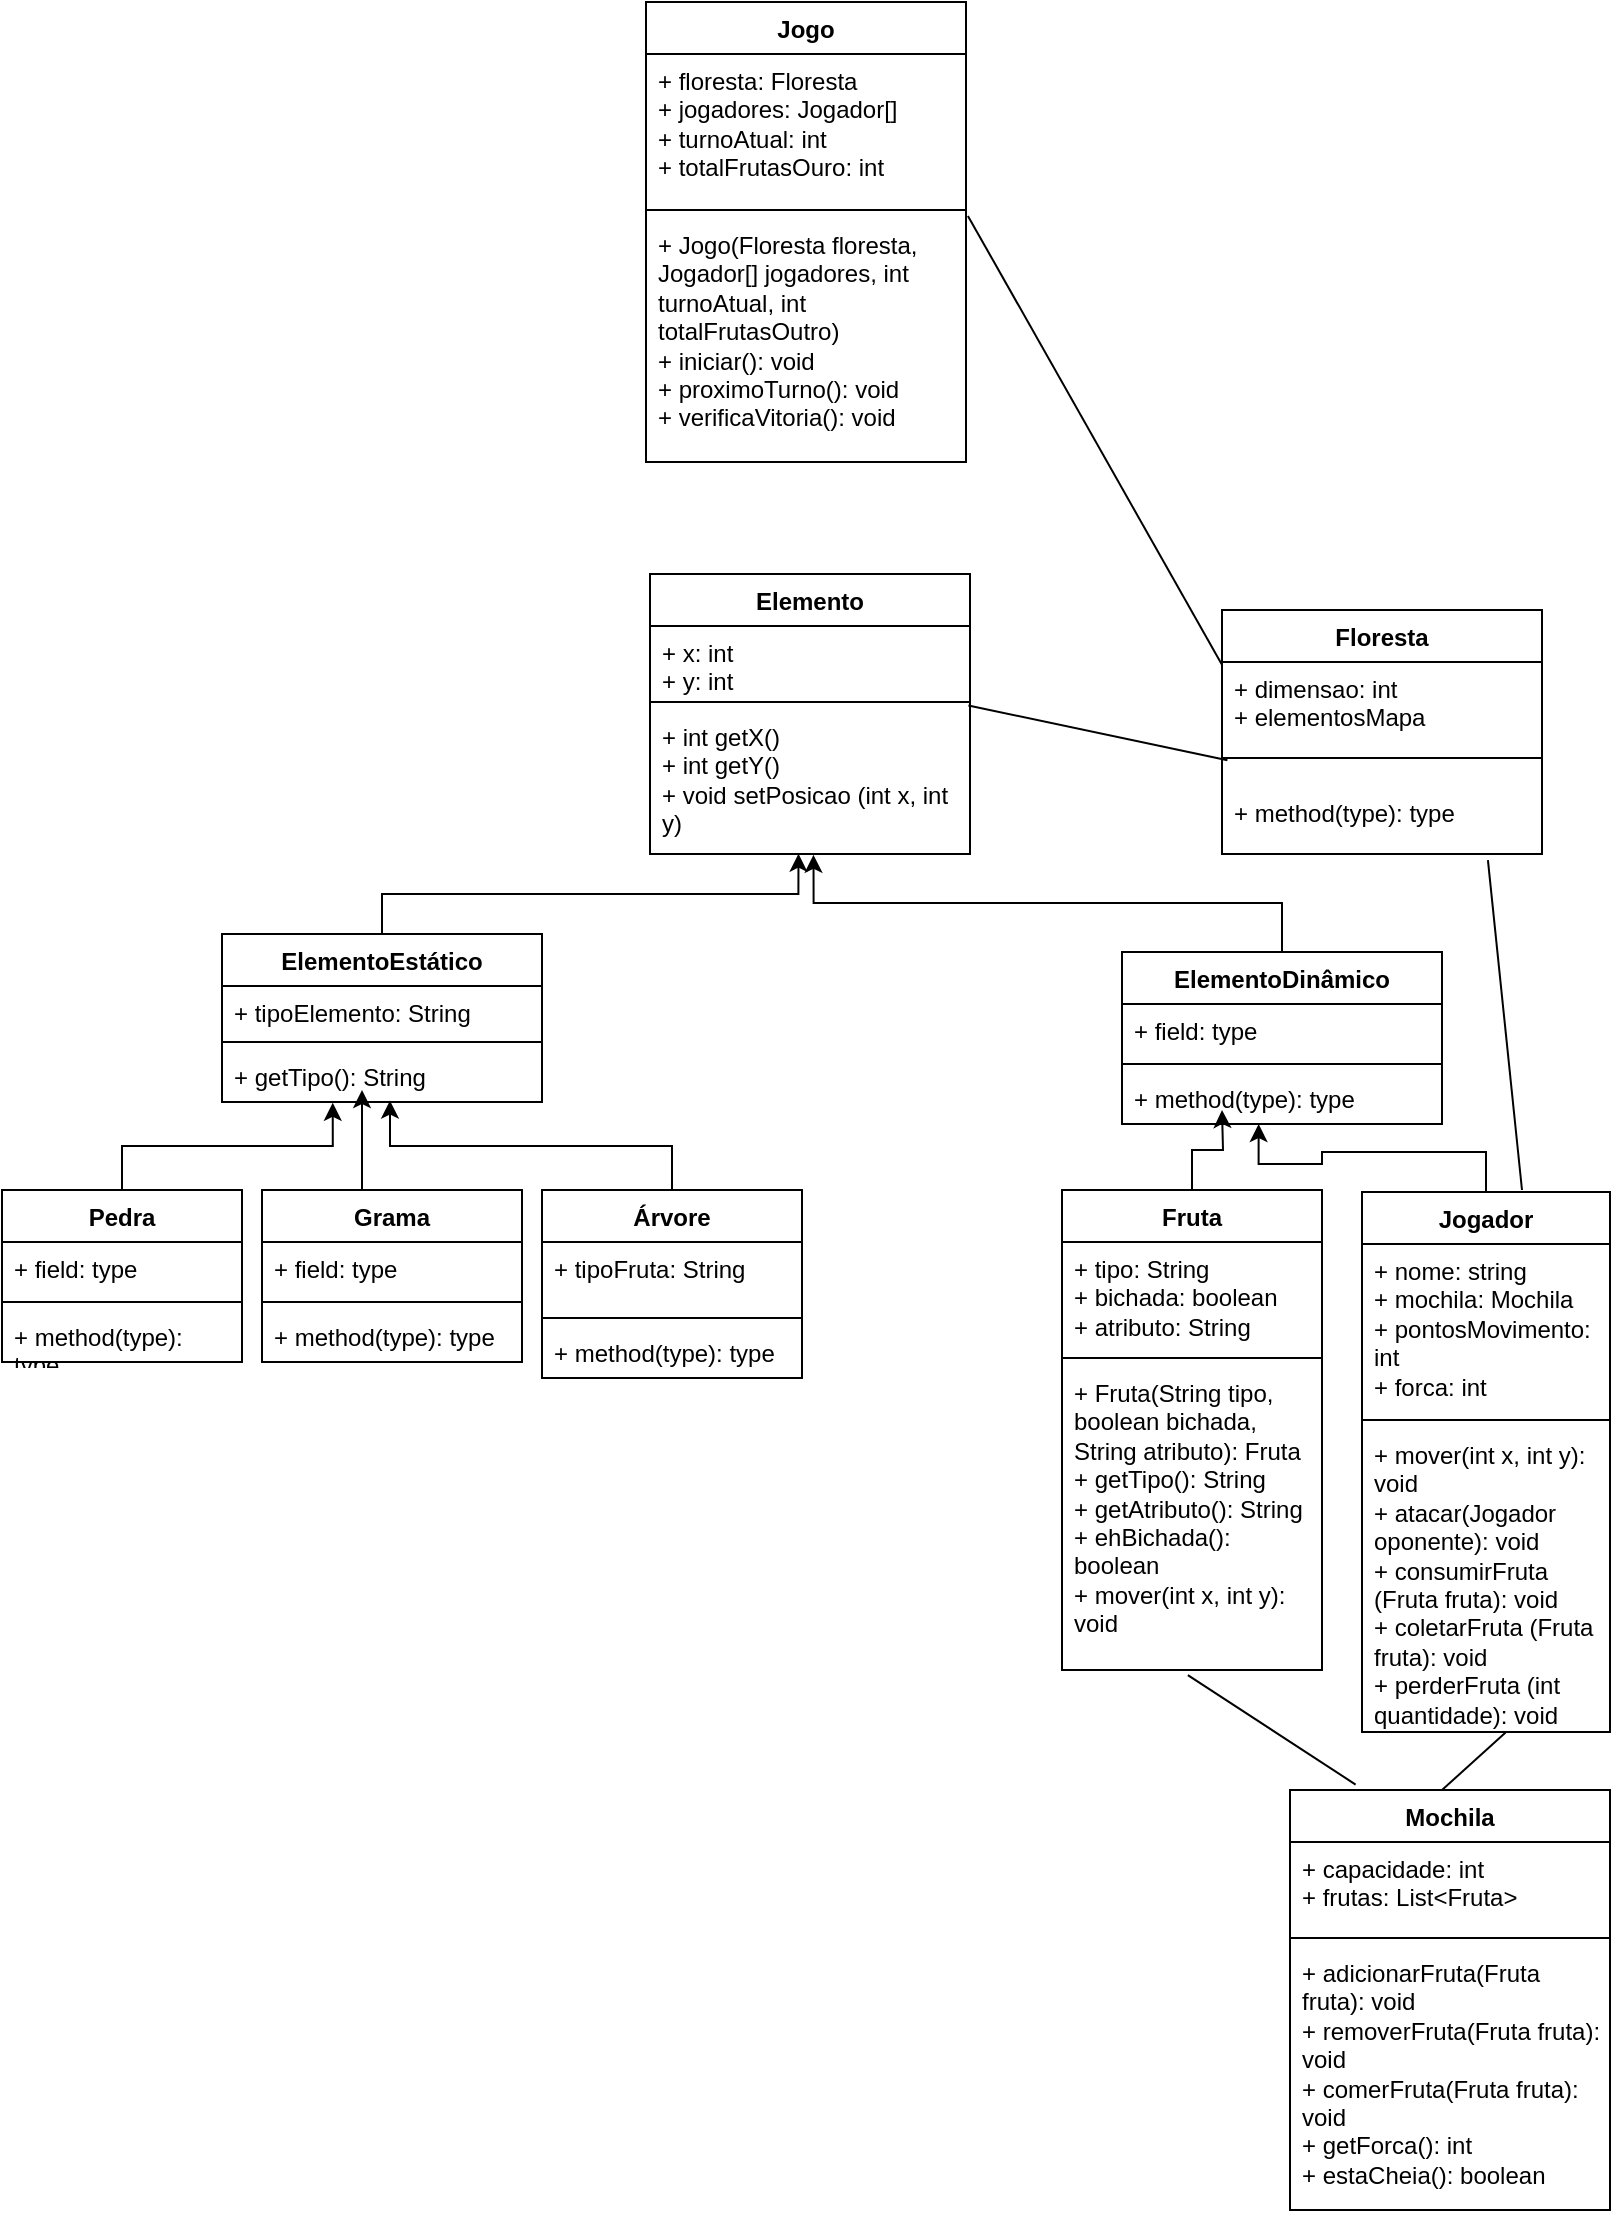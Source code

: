 <mxfile version="24.7.7">
  <diagram id="C5RBs43oDa-KdzZeNtuy" name="Page-1">
    <mxGraphModel dx="1422" dy="822" grid="1" gridSize="10" guides="1" tooltips="1" connect="1" arrows="1" fold="1" page="1" pageScale="1" pageWidth="827" pageHeight="1169" math="0" shadow="0">
      <root>
        <mxCell id="WIyWlLk6GJQsqaUBKTNV-0" />
        <mxCell id="WIyWlLk6GJQsqaUBKTNV-1" parent="WIyWlLk6GJQsqaUBKTNV-0" />
        <mxCell id="6TTY616YxX5FZE2zi7B9-8" value="Floresta" style="swimlane;fontStyle=1;align=center;verticalAlign=top;childLayout=stackLayout;horizontal=1;startSize=26;horizontalStack=0;resizeParent=1;resizeParentMax=0;resizeLast=0;collapsible=1;marginBottom=0;whiteSpace=wrap;html=1;" vertex="1" parent="WIyWlLk6GJQsqaUBKTNV-1">
          <mxGeometry x="622" y="328" width="160" height="122" as="geometry" />
        </mxCell>
        <mxCell id="6TTY616YxX5FZE2zi7B9-9" value="+ dimensao: int&lt;br&gt;+ elementosMapa" style="text;strokeColor=none;fillColor=none;align=left;verticalAlign=top;spacingLeft=4;spacingRight=4;overflow=hidden;rotatable=0;points=[[0,0.5],[1,0.5]];portConstraint=eastwest;whiteSpace=wrap;html=1;" vertex="1" parent="6TTY616YxX5FZE2zi7B9-8">
          <mxGeometry y="26" width="160" height="34" as="geometry" />
        </mxCell>
        <mxCell id="6TTY616YxX5FZE2zi7B9-10" value="" style="line;strokeWidth=1;fillColor=none;align=left;verticalAlign=middle;spacingTop=-1;spacingLeft=3;spacingRight=3;rotatable=0;labelPosition=right;points=[];portConstraint=eastwest;strokeColor=inherit;" vertex="1" parent="6TTY616YxX5FZE2zi7B9-8">
          <mxGeometry y="60" width="160" height="28" as="geometry" />
        </mxCell>
        <mxCell id="6TTY616YxX5FZE2zi7B9-11" value="+ method(type): type" style="text;strokeColor=none;fillColor=none;align=left;verticalAlign=top;spacingLeft=4;spacingRight=4;overflow=hidden;rotatable=0;points=[[0,0.5],[1,0.5]];portConstraint=eastwest;whiteSpace=wrap;html=1;" vertex="1" parent="6TTY616YxX5FZE2zi7B9-8">
          <mxGeometry y="88" width="160" height="34" as="geometry" />
        </mxCell>
        <mxCell id="6TTY616YxX5FZE2zi7B9-17" value="Elemento" style="swimlane;fontStyle=1;align=center;verticalAlign=top;childLayout=stackLayout;horizontal=1;startSize=26;horizontalStack=0;resizeParent=1;resizeParentMax=0;resizeLast=0;collapsible=1;marginBottom=0;whiteSpace=wrap;html=1;" vertex="1" parent="WIyWlLk6GJQsqaUBKTNV-1">
          <mxGeometry x="336" y="310" width="160" height="140" as="geometry" />
        </mxCell>
        <mxCell id="6TTY616YxX5FZE2zi7B9-18" value="+ x: int&lt;div&gt;+ y: int&lt;/div&gt;" style="text;strokeColor=none;fillColor=none;align=left;verticalAlign=top;spacingLeft=4;spacingRight=4;overflow=hidden;rotatable=0;points=[[0,0.5],[1,0.5]];portConstraint=eastwest;whiteSpace=wrap;html=1;" vertex="1" parent="6TTY616YxX5FZE2zi7B9-17">
          <mxGeometry y="26" width="160" height="34" as="geometry" />
        </mxCell>
        <mxCell id="6TTY616YxX5FZE2zi7B9-19" value="" style="line;strokeWidth=1;fillColor=none;align=left;verticalAlign=middle;spacingTop=-1;spacingLeft=3;spacingRight=3;rotatable=0;labelPosition=right;points=[];portConstraint=eastwest;strokeColor=inherit;" vertex="1" parent="6TTY616YxX5FZE2zi7B9-17">
          <mxGeometry y="60" width="160" height="8" as="geometry" />
        </mxCell>
        <mxCell id="6TTY616YxX5FZE2zi7B9-20" value="+ int getX()&lt;div&gt;+ int getY()&lt;br&gt;+ void setPosicao (int x, int y)&lt;br&gt;&lt;br&gt;&lt;/div&gt;" style="text;strokeColor=none;fillColor=none;align=left;verticalAlign=top;spacingLeft=4;spacingRight=4;overflow=hidden;rotatable=0;points=[[0,0.5],[1,0.5]];portConstraint=eastwest;whiteSpace=wrap;html=1;" vertex="1" parent="6TTY616YxX5FZE2zi7B9-17">
          <mxGeometry y="68" width="160" height="72" as="geometry" />
        </mxCell>
        <mxCell id="6TTY616YxX5FZE2zi7B9-25" value="ElementoEstático" style="swimlane;fontStyle=1;align=center;verticalAlign=top;childLayout=stackLayout;horizontal=1;startSize=26;horizontalStack=0;resizeParent=1;resizeParentMax=0;resizeLast=0;collapsible=1;marginBottom=0;whiteSpace=wrap;html=1;" vertex="1" parent="WIyWlLk6GJQsqaUBKTNV-1">
          <mxGeometry x="122" y="490" width="160" height="84" as="geometry" />
        </mxCell>
        <mxCell id="6TTY616YxX5FZE2zi7B9-26" value="+ tipoElemento: String" style="text;strokeColor=none;fillColor=none;align=left;verticalAlign=top;spacingLeft=4;spacingRight=4;overflow=hidden;rotatable=0;points=[[0,0.5],[1,0.5]];portConstraint=eastwest;whiteSpace=wrap;html=1;" vertex="1" parent="6TTY616YxX5FZE2zi7B9-25">
          <mxGeometry y="26" width="160" height="24" as="geometry" />
        </mxCell>
        <mxCell id="6TTY616YxX5FZE2zi7B9-27" value="" style="line;strokeWidth=1;fillColor=none;align=left;verticalAlign=middle;spacingTop=-1;spacingLeft=3;spacingRight=3;rotatable=0;labelPosition=right;points=[];portConstraint=eastwest;strokeColor=inherit;" vertex="1" parent="6TTY616YxX5FZE2zi7B9-25">
          <mxGeometry y="50" width="160" height="8" as="geometry" />
        </mxCell>
        <mxCell id="6TTY616YxX5FZE2zi7B9-28" value="+ getTipo(): String" style="text;strokeColor=none;fillColor=none;align=left;verticalAlign=top;spacingLeft=4;spacingRight=4;overflow=hidden;rotatable=0;points=[[0,0.5],[1,0.5]];portConstraint=eastwest;whiteSpace=wrap;html=1;" vertex="1" parent="6TTY616YxX5FZE2zi7B9-25">
          <mxGeometry y="58" width="160" height="26" as="geometry" />
        </mxCell>
        <mxCell id="6TTY616YxX5FZE2zi7B9-29" value="ElementoDinâmico" style="swimlane;fontStyle=1;align=center;verticalAlign=top;childLayout=stackLayout;horizontal=1;startSize=26;horizontalStack=0;resizeParent=1;resizeParentMax=0;resizeLast=0;collapsible=1;marginBottom=0;whiteSpace=wrap;html=1;" vertex="1" parent="WIyWlLk6GJQsqaUBKTNV-1">
          <mxGeometry x="572" y="499" width="160" height="86" as="geometry" />
        </mxCell>
        <mxCell id="6TTY616YxX5FZE2zi7B9-30" value="+ field: type" style="text;strokeColor=none;fillColor=none;align=left;verticalAlign=top;spacingLeft=4;spacingRight=4;overflow=hidden;rotatable=0;points=[[0,0.5],[1,0.5]];portConstraint=eastwest;whiteSpace=wrap;html=1;" vertex="1" parent="6TTY616YxX5FZE2zi7B9-29">
          <mxGeometry y="26" width="160" height="26" as="geometry" />
        </mxCell>
        <mxCell id="6TTY616YxX5FZE2zi7B9-31" value="" style="line;strokeWidth=1;fillColor=none;align=left;verticalAlign=middle;spacingTop=-1;spacingLeft=3;spacingRight=3;rotatable=0;labelPosition=right;points=[];portConstraint=eastwest;strokeColor=inherit;" vertex="1" parent="6TTY616YxX5FZE2zi7B9-29">
          <mxGeometry y="52" width="160" height="8" as="geometry" />
        </mxCell>
        <mxCell id="6TTY616YxX5FZE2zi7B9-32" value="+ method(type): type" style="text;strokeColor=none;fillColor=none;align=left;verticalAlign=top;spacingLeft=4;spacingRight=4;overflow=hidden;rotatable=0;points=[[0,0.5],[1,0.5]];portConstraint=eastwest;whiteSpace=wrap;html=1;" vertex="1" parent="6TTY616YxX5FZE2zi7B9-29">
          <mxGeometry y="60" width="160" height="26" as="geometry" />
        </mxCell>
        <mxCell id="6TTY616YxX5FZE2zi7B9-33" value="Jogador" style="swimlane;fontStyle=1;align=center;verticalAlign=top;childLayout=stackLayout;horizontal=1;startSize=26;horizontalStack=0;resizeParent=1;resizeParentMax=0;resizeLast=0;collapsible=1;marginBottom=0;whiteSpace=wrap;html=1;" vertex="1" parent="WIyWlLk6GJQsqaUBKTNV-1">
          <mxGeometry x="692" y="619" width="124" height="270" as="geometry" />
        </mxCell>
        <mxCell id="6TTY616YxX5FZE2zi7B9-34" value="+ nome: string&lt;div&gt;+ mochila: Mochila&lt;br&gt;+ pontosMovimento: int&lt;/div&gt;&lt;div&gt;+ forca: int&lt;/div&gt;&lt;div&gt;&lt;br&gt;&lt;/div&gt;" style="text;strokeColor=none;fillColor=none;align=left;verticalAlign=top;spacingLeft=4;spacingRight=4;overflow=hidden;rotatable=0;points=[[0,0.5],[1,0.5]];portConstraint=eastwest;whiteSpace=wrap;html=1;" vertex="1" parent="6TTY616YxX5FZE2zi7B9-33">
          <mxGeometry y="26" width="124" height="84" as="geometry" />
        </mxCell>
        <mxCell id="6TTY616YxX5FZE2zi7B9-35" value="" style="line;strokeWidth=1;fillColor=none;align=left;verticalAlign=middle;spacingTop=-1;spacingLeft=3;spacingRight=3;rotatable=0;labelPosition=right;points=[];portConstraint=eastwest;strokeColor=inherit;" vertex="1" parent="6TTY616YxX5FZE2zi7B9-33">
          <mxGeometry y="110" width="124" height="8" as="geometry" />
        </mxCell>
        <mxCell id="6TTY616YxX5FZE2zi7B9-36" value="+ mover(int x, int y): void&amp;nbsp;&lt;br&gt;+ atacar(Jogador oponente): void&lt;br&gt;+ consumirFruta (Fruta fruta): void&lt;br&gt;+ coletarFruta (Fruta fruta): void&lt;br&gt;+ perderFruta (int quantidade&lt;span style=&quot;background-color: initial;&quot;&gt;): void&lt;/span&gt;&lt;div&gt;&lt;div&gt;&lt;br&gt;&lt;/div&gt;&lt;/div&gt;" style="text;strokeColor=none;fillColor=none;align=left;verticalAlign=top;spacingLeft=4;spacingRight=4;overflow=hidden;rotatable=0;points=[[0,0.5],[1,0.5]];portConstraint=eastwest;whiteSpace=wrap;html=1;" vertex="1" parent="6TTY616YxX5FZE2zi7B9-33">
          <mxGeometry y="118" width="124" height="152" as="geometry" />
        </mxCell>
        <mxCell id="6TTY616YxX5FZE2zi7B9-70" style="edgeStyle=orthogonalEdgeStyle;rounded=0;orthogonalLoop=1;jettySize=auto;html=1;" edge="1" parent="WIyWlLk6GJQsqaUBKTNV-1" source="6TTY616YxX5FZE2zi7B9-37">
          <mxGeometry relative="1" as="geometry">
            <mxPoint x="622" y="578" as="targetPoint" />
          </mxGeometry>
        </mxCell>
        <mxCell id="6TTY616YxX5FZE2zi7B9-37" value="Fruta" style="swimlane;fontStyle=1;align=center;verticalAlign=top;childLayout=stackLayout;horizontal=1;startSize=26;horizontalStack=0;resizeParent=1;resizeParentMax=0;resizeLast=0;collapsible=1;marginBottom=0;whiteSpace=wrap;html=1;" vertex="1" parent="WIyWlLk6GJQsqaUBKTNV-1">
          <mxGeometry x="542" y="618" width="130" height="240" as="geometry" />
        </mxCell>
        <mxCell id="6TTY616YxX5FZE2zi7B9-38" value="+ tipo: String&lt;br&gt;+ bichada: boolean&lt;br&gt;+ atributo: String" style="text;strokeColor=none;fillColor=none;align=left;verticalAlign=top;spacingLeft=4;spacingRight=4;overflow=hidden;rotatable=0;points=[[0,0.5],[1,0.5]];portConstraint=eastwest;whiteSpace=wrap;html=1;" vertex="1" parent="6TTY616YxX5FZE2zi7B9-37">
          <mxGeometry y="26" width="130" height="54" as="geometry" />
        </mxCell>
        <mxCell id="6TTY616YxX5FZE2zi7B9-39" value="" style="line;strokeWidth=1;fillColor=none;align=left;verticalAlign=middle;spacingTop=-1;spacingLeft=3;spacingRight=3;rotatable=0;labelPosition=right;points=[];portConstraint=eastwest;strokeColor=inherit;" vertex="1" parent="6TTY616YxX5FZE2zi7B9-37">
          <mxGeometry y="80" width="130" height="8" as="geometry" />
        </mxCell>
        <mxCell id="6TTY616YxX5FZE2zi7B9-40" value="+ Fruta(String tipo, boolean bichada, String atributo): Fruta&lt;div&gt;+ getTipo(): String&lt;br&gt;+ getAtributo(): String&lt;/div&gt;&lt;div&gt;+ ehBichada(): boolean&lt;br&gt;+ mover(int x, int y): void&lt;br&gt;&lt;div&gt;&lt;br&gt;&lt;/div&gt;&lt;/div&gt;" style="text;strokeColor=none;fillColor=none;align=left;verticalAlign=top;spacingLeft=4;spacingRight=4;overflow=hidden;rotatable=0;points=[[0,0.5],[1,0.5]];portConstraint=eastwest;whiteSpace=wrap;html=1;" vertex="1" parent="6TTY616YxX5FZE2zi7B9-37">
          <mxGeometry y="88" width="130" height="152" as="geometry" />
        </mxCell>
        <mxCell id="6TTY616YxX5FZE2zi7B9-41" value="Mochila" style="swimlane;fontStyle=1;align=center;verticalAlign=top;childLayout=stackLayout;horizontal=1;startSize=26;horizontalStack=0;resizeParent=1;resizeParentMax=0;resizeLast=0;collapsible=1;marginBottom=0;whiteSpace=wrap;html=1;" vertex="1" parent="WIyWlLk6GJQsqaUBKTNV-1">
          <mxGeometry x="656" y="918" width="160" height="210" as="geometry" />
        </mxCell>
        <mxCell id="6TTY616YxX5FZE2zi7B9-42" value="+ capacidade: int&lt;br&gt;+ frutas: List&amp;lt;Fruta&amp;gt;" style="text;strokeColor=none;fillColor=none;align=left;verticalAlign=top;spacingLeft=4;spacingRight=4;overflow=hidden;rotatable=0;points=[[0,0.5],[1,0.5]];portConstraint=eastwest;whiteSpace=wrap;html=1;" vertex="1" parent="6TTY616YxX5FZE2zi7B9-41">
          <mxGeometry y="26" width="160" height="44" as="geometry" />
        </mxCell>
        <mxCell id="6TTY616YxX5FZE2zi7B9-43" value="" style="line;strokeWidth=1;fillColor=none;align=left;verticalAlign=middle;spacingTop=-1;spacingLeft=3;spacingRight=3;rotatable=0;labelPosition=right;points=[];portConstraint=eastwest;strokeColor=inherit;" vertex="1" parent="6TTY616YxX5FZE2zi7B9-41">
          <mxGeometry y="70" width="160" height="8" as="geometry" />
        </mxCell>
        <mxCell id="6TTY616YxX5FZE2zi7B9-44" value="+ adicionarFruta(Fruta fruta): void&lt;br&gt;+ removerFruta(Fruta fruta): void&lt;br&gt;+ comer&lt;span style=&quot;background-color: initial;&quot;&gt;Fruta(Fruta fruta): void&lt;br&gt;+ getForca(): int&lt;br&gt;+ estaCheia(): boolean&lt;/span&gt;" style="text;strokeColor=none;fillColor=none;align=left;verticalAlign=top;spacingLeft=4;spacingRight=4;overflow=hidden;rotatable=0;points=[[0,0.5],[1,0.5]];portConstraint=eastwest;whiteSpace=wrap;html=1;" vertex="1" parent="6TTY616YxX5FZE2zi7B9-41">
          <mxGeometry y="78" width="160" height="132" as="geometry" />
        </mxCell>
        <mxCell id="6TTY616YxX5FZE2zi7B9-45" value="Jogo" style="swimlane;fontStyle=1;align=center;verticalAlign=top;childLayout=stackLayout;horizontal=1;startSize=26;horizontalStack=0;resizeParent=1;resizeParentMax=0;resizeLast=0;collapsible=1;marginBottom=0;whiteSpace=wrap;html=1;" vertex="1" parent="WIyWlLk6GJQsqaUBKTNV-1">
          <mxGeometry x="334" y="24" width="160" height="230" as="geometry" />
        </mxCell>
        <mxCell id="6TTY616YxX5FZE2zi7B9-46" value="+ floresta: Floresta&lt;div&gt;+ jogadores: Jogador[]&lt;/div&gt;&lt;div&gt;+ turnoAtual: int&lt;/div&gt;&lt;div&gt;+ totalFrutasOuro: int&lt;/div&gt;&lt;div&gt;&lt;br&gt;&lt;/div&gt;" style="text;strokeColor=none;fillColor=none;align=left;verticalAlign=top;spacingLeft=4;spacingRight=4;overflow=hidden;rotatable=0;points=[[0,0.5],[1,0.5]];portConstraint=eastwest;whiteSpace=wrap;html=1;" vertex="1" parent="6TTY616YxX5FZE2zi7B9-45">
          <mxGeometry y="26" width="160" height="74" as="geometry" />
        </mxCell>
        <mxCell id="6TTY616YxX5FZE2zi7B9-47" value="" style="line;strokeWidth=1;fillColor=none;align=left;verticalAlign=middle;spacingTop=-1;spacingLeft=3;spacingRight=3;rotatable=0;labelPosition=right;points=[];portConstraint=eastwest;strokeColor=inherit;" vertex="1" parent="6TTY616YxX5FZE2zi7B9-45">
          <mxGeometry y="100" width="160" height="8" as="geometry" />
        </mxCell>
        <mxCell id="6TTY616YxX5FZE2zi7B9-48" value="+ Jogo(Floresta floresta, Jogador[] jogadores, int turnoAtual, int totalFrutasOutro)&lt;div&gt;+ iniciar(): void&lt;br&gt;+ proximoTurno(): void&lt;br&gt;+ verificaVitoria(): void&lt;/div&gt;" style="text;strokeColor=none;fillColor=none;align=left;verticalAlign=top;spacingLeft=4;spacingRight=4;overflow=hidden;rotatable=0;points=[[0,0.5],[1,0.5]];portConstraint=eastwest;whiteSpace=wrap;html=1;" vertex="1" parent="6TTY616YxX5FZE2zi7B9-45">
          <mxGeometry y="108" width="160" height="122" as="geometry" />
        </mxCell>
        <mxCell id="6TTY616YxX5FZE2zi7B9-49" style="edgeStyle=orthogonalEdgeStyle;rounded=0;orthogonalLoop=1;jettySize=auto;html=1;exitX=0.5;exitY=0;exitDx=0;exitDy=0;entryX=0.464;entryY=0.998;entryDx=0;entryDy=0;entryPerimeter=0;" edge="1" parent="WIyWlLk6GJQsqaUBKTNV-1" source="6TTY616YxX5FZE2zi7B9-25" target="6TTY616YxX5FZE2zi7B9-20">
          <mxGeometry relative="1" as="geometry" />
        </mxCell>
        <mxCell id="6TTY616YxX5FZE2zi7B9-50" style="edgeStyle=orthogonalEdgeStyle;rounded=0;orthogonalLoop=1;jettySize=auto;html=1;exitX=0.5;exitY=0;exitDx=0;exitDy=0;entryX=0.511;entryY=1.006;entryDx=0;entryDy=0;entryPerimeter=0;" edge="1" parent="WIyWlLk6GJQsqaUBKTNV-1" source="6TTY616YxX5FZE2zi7B9-29" target="6TTY616YxX5FZE2zi7B9-20">
          <mxGeometry relative="1" as="geometry" />
        </mxCell>
        <mxCell id="6TTY616YxX5FZE2zi7B9-52" value="Pedra" style="swimlane;fontStyle=1;align=center;verticalAlign=top;childLayout=stackLayout;horizontal=1;startSize=26;horizontalStack=0;resizeParent=1;resizeParentMax=0;resizeLast=0;collapsible=1;marginBottom=0;whiteSpace=wrap;html=1;" vertex="1" parent="WIyWlLk6GJQsqaUBKTNV-1">
          <mxGeometry x="12" y="618" width="120" height="86" as="geometry" />
        </mxCell>
        <mxCell id="6TTY616YxX5FZE2zi7B9-53" value="+ field: type" style="text;strokeColor=none;fillColor=none;align=left;verticalAlign=top;spacingLeft=4;spacingRight=4;overflow=hidden;rotatable=0;points=[[0,0.5],[1,0.5]];portConstraint=eastwest;whiteSpace=wrap;html=1;" vertex="1" parent="6TTY616YxX5FZE2zi7B9-52">
          <mxGeometry y="26" width="120" height="26" as="geometry" />
        </mxCell>
        <mxCell id="6TTY616YxX5FZE2zi7B9-54" value="" style="line;strokeWidth=1;fillColor=none;align=left;verticalAlign=middle;spacingTop=-1;spacingLeft=3;spacingRight=3;rotatable=0;labelPosition=right;points=[];portConstraint=eastwest;strokeColor=inherit;" vertex="1" parent="6TTY616YxX5FZE2zi7B9-52">
          <mxGeometry y="52" width="120" height="8" as="geometry" />
        </mxCell>
        <mxCell id="6TTY616YxX5FZE2zi7B9-55" value="+ method(type): type" style="text;strokeColor=none;fillColor=none;align=left;verticalAlign=top;spacingLeft=4;spacingRight=4;overflow=hidden;rotatable=0;points=[[0,0.5],[1,0.5]];portConstraint=eastwest;whiteSpace=wrap;html=1;" vertex="1" parent="6TTY616YxX5FZE2zi7B9-52">
          <mxGeometry y="60" width="120" height="26" as="geometry" />
        </mxCell>
        <mxCell id="6TTY616YxX5FZE2zi7B9-56" value="Árvore" style="swimlane;fontStyle=1;align=center;verticalAlign=top;childLayout=stackLayout;horizontal=1;startSize=26;horizontalStack=0;resizeParent=1;resizeParentMax=0;resizeLast=0;collapsible=1;marginBottom=0;whiteSpace=wrap;html=1;" vertex="1" parent="WIyWlLk6GJQsqaUBKTNV-1">
          <mxGeometry x="282" y="618" width="130" height="94" as="geometry" />
        </mxCell>
        <mxCell id="6TTY616YxX5FZE2zi7B9-57" value="+ tipoFruta: String&lt;div&gt;&lt;br&gt;&lt;/div&gt;" style="text;strokeColor=none;fillColor=none;align=left;verticalAlign=top;spacingLeft=4;spacingRight=4;overflow=hidden;rotatable=0;points=[[0,0.5],[1,0.5]];portConstraint=eastwest;whiteSpace=wrap;html=1;" vertex="1" parent="6TTY616YxX5FZE2zi7B9-56">
          <mxGeometry y="26" width="130" height="34" as="geometry" />
        </mxCell>
        <mxCell id="6TTY616YxX5FZE2zi7B9-58" value="" style="line;strokeWidth=1;fillColor=none;align=left;verticalAlign=middle;spacingTop=-1;spacingLeft=3;spacingRight=3;rotatable=0;labelPosition=right;points=[];portConstraint=eastwest;strokeColor=inherit;" vertex="1" parent="6TTY616YxX5FZE2zi7B9-56">
          <mxGeometry y="60" width="130" height="8" as="geometry" />
        </mxCell>
        <mxCell id="6TTY616YxX5FZE2zi7B9-59" value="+ method(type): type" style="text;strokeColor=none;fillColor=none;align=left;verticalAlign=top;spacingLeft=4;spacingRight=4;overflow=hidden;rotatable=0;points=[[0,0.5],[1,0.5]];portConstraint=eastwest;whiteSpace=wrap;html=1;" vertex="1" parent="6TTY616YxX5FZE2zi7B9-56">
          <mxGeometry y="68" width="130" height="26" as="geometry" />
        </mxCell>
        <mxCell id="6TTY616YxX5FZE2zi7B9-68" style="edgeStyle=orthogonalEdgeStyle;rounded=0;orthogonalLoop=1;jettySize=auto;html=1;" edge="1" parent="WIyWlLk6GJQsqaUBKTNV-1" source="6TTY616YxX5FZE2zi7B9-60">
          <mxGeometry relative="1" as="geometry">
            <mxPoint x="192" y="568" as="targetPoint" />
            <Array as="points">
              <mxPoint x="192" y="598" />
              <mxPoint x="192" y="598" />
            </Array>
          </mxGeometry>
        </mxCell>
        <mxCell id="6TTY616YxX5FZE2zi7B9-60" value="Grama" style="swimlane;fontStyle=1;align=center;verticalAlign=top;childLayout=stackLayout;horizontal=1;startSize=26;horizontalStack=0;resizeParent=1;resizeParentMax=0;resizeLast=0;collapsible=1;marginBottom=0;whiteSpace=wrap;html=1;" vertex="1" parent="WIyWlLk6GJQsqaUBKTNV-1">
          <mxGeometry x="142" y="618" width="130" height="86" as="geometry" />
        </mxCell>
        <mxCell id="6TTY616YxX5FZE2zi7B9-61" value="+ field: type" style="text;strokeColor=none;fillColor=none;align=left;verticalAlign=top;spacingLeft=4;spacingRight=4;overflow=hidden;rotatable=0;points=[[0,0.5],[1,0.5]];portConstraint=eastwest;whiteSpace=wrap;html=1;" vertex="1" parent="6TTY616YxX5FZE2zi7B9-60">
          <mxGeometry y="26" width="130" height="26" as="geometry" />
        </mxCell>
        <mxCell id="6TTY616YxX5FZE2zi7B9-62" value="" style="line;strokeWidth=1;fillColor=none;align=left;verticalAlign=middle;spacingTop=-1;spacingLeft=3;spacingRight=3;rotatable=0;labelPosition=right;points=[];portConstraint=eastwest;strokeColor=inherit;" vertex="1" parent="6TTY616YxX5FZE2zi7B9-60">
          <mxGeometry y="52" width="130" height="8" as="geometry" />
        </mxCell>
        <mxCell id="6TTY616YxX5FZE2zi7B9-63" value="+ method(type): type" style="text;strokeColor=none;fillColor=none;align=left;verticalAlign=top;spacingLeft=4;spacingRight=4;overflow=hidden;rotatable=0;points=[[0,0.5],[1,0.5]];portConstraint=eastwest;whiteSpace=wrap;html=1;" vertex="1" parent="6TTY616YxX5FZE2zi7B9-60">
          <mxGeometry y="60" width="130" height="26" as="geometry" />
        </mxCell>
        <mxCell id="6TTY616YxX5FZE2zi7B9-66" style="edgeStyle=orthogonalEdgeStyle;rounded=0;orthogonalLoop=1;jettySize=auto;html=1;entryX=0.346;entryY=1.016;entryDx=0;entryDy=0;entryPerimeter=0;" edge="1" parent="WIyWlLk6GJQsqaUBKTNV-1" source="6TTY616YxX5FZE2zi7B9-52" target="6TTY616YxX5FZE2zi7B9-28">
          <mxGeometry relative="1" as="geometry" />
        </mxCell>
        <mxCell id="6TTY616YxX5FZE2zi7B9-67" style="edgeStyle=orthogonalEdgeStyle;rounded=0;orthogonalLoop=1;jettySize=auto;html=1;exitX=0.5;exitY=0;exitDx=0;exitDy=0;entryX=0.525;entryY=0.973;entryDx=0;entryDy=0;entryPerimeter=0;" edge="1" parent="WIyWlLk6GJQsqaUBKTNV-1" source="6TTY616YxX5FZE2zi7B9-56" target="6TTY616YxX5FZE2zi7B9-28">
          <mxGeometry relative="1" as="geometry" />
        </mxCell>
        <mxCell id="6TTY616YxX5FZE2zi7B9-69" style="edgeStyle=orthogonalEdgeStyle;rounded=0;orthogonalLoop=1;jettySize=auto;html=1;entryX=0.427;entryY=1;entryDx=0;entryDy=0;entryPerimeter=0;" edge="1" parent="WIyWlLk6GJQsqaUBKTNV-1" source="6TTY616YxX5FZE2zi7B9-33" target="6TTY616YxX5FZE2zi7B9-32">
          <mxGeometry relative="1" as="geometry" />
        </mxCell>
        <mxCell id="6TTY616YxX5FZE2zi7B9-82" value="" style="endArrow=none;html=1;rounded=0;exitX=0.995;exitY=-0.031;exitDx=0;exitDy=0;exitPerimeter=0;entryX=0.017;entryY=0.541;entryDx=0;entryDy=0;entryPerimeter=0;" edge="1" parent="WIyWlLk6GJQsqaUBKTNV-1" source="6TTY616YxX5FZE2zi7B9-20" target="6TTY616YxX5FZE2zi7B9-10">
          <mxGeometry width="50" height="50" relative="1" as="geometry">
            <mxPoint x="412" y="358" as="sourcePoint" />
            <mxPoint x="632" y="388" as="targetPoint" />
          </mxGeometry>
        </mxCell>
        <mxCell id="6TTY616YxX5FZE2zi7B9-83" value="" style="endArrow=none;html=1;rounded=0;entryX=0.579;entryY=1.002;entryDx=0;entryDy=0;entryPerimeter=0;exitX=0.475;exitY=0;exitDx=0;exitDy=0;exitPerimeter=0;" edge="1" parent="WIyWlLk6GJQsqaUBKTNV-1" source="6TTY616YxX5FZE2zi7B9-41" target="6TTY616YxX5FZE2zi7B9-36">
          <mxGeometry width="50" height="50" relative="1" as="geometry">
            <mxPoint x="412" y="978" as="sourcePoint" />
            <mxPoint x="462" y="928" as="targetPoint" />
          </mxGeometry>
        </mxCell>
        <mxCell id="6TTY616YxX5FZE2zi7B9-84" value="" style="endArrow=none;html=1;rounded=0;entryX=0.484;entryY=1.017;entryDx=0;entryDy=0;entryPerimeter=0;exitX=0.205;exitY=-0.013;exitDx=0;exitDy=0;exitPerimeter=0;" edge="1" parent="WIyWlLk6GJQsqaUBKTNV-1" source="6TTY616YxX5FZE2zi7B9-41" target="6TTY616YxX5FZE2zi7B9-40">
          <mxGeometry width="50" height="50" relative="1" as="geometry">
            <mxPoint x="412" y="898" as="sourcePoint" />
            <mxPoint x="462" y="848" as="targetPoint" />
          </mxGeometry>
        </mxCell>
        <mxCell id="6TTY616YxX5FZE2zi7B9-85" value="" style="endArrow=none;html=1;rounded=0;entryX=1.006;entryY=1.094;entryDx=0;entryDy=0;entryPerimeter=0;exitX=-0.001;exitY=0.032;exitDx=0;exitDy=0;exitPerimeter=0;" edge="1" parent="WIyWlLk6GJQsqaUBKTNV-1" source="6TTY616YxX5FZE2zi7B9-9" target="6TTY616YxX5FZE2zi7B9-46">
          <mxGeometry width="50" height="50" relative="1" as="geometry">
            <mxPoint x="390" y="210" as="sourcePoint" />
            <mxPoint x="440" y="160" as="targetPoint" />
          </mxGeometry>
        </mxCell>
        <mxCell id="6TTY616YxX5FZE2zi7B9-86" value="" style="endArrow=none;html=1;rounded=0;entryX=0.831;entryY=1.089;entryDx=0;entryDy=0;entryPerimeter=0;" edge="1" parent="WIyWlLk6GJQsqaUBKTNV-1" target="6TTY616YxX5FZE2zi7B9-11">
          <mxGeometry width="50" height="50" relative="1" as="geometry">
            <mxPoint x="772" y="618" as="sourcePoint" />
            <mxPoint x="522" y="508" as="targetPoint" />
          </mxGeometry>
        </mxCell>
      </root>
    </mxGraphModel>
  </diagram>
</mxfile>
